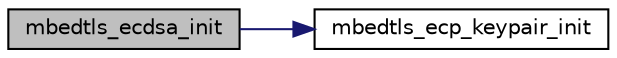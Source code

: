 digraph "mbedtls_ecdsa_init"
{
 // LATEX_PDF_SIZE
  edge [fontname="Helvetica",fontsize="10",labelfontname="Helvetica",labelfontsize="10"];
  node [fontname="Helvetica",fontsize="10",shape=record];
  rankdir="LR";
  Node1 [label="mbedtls_ecdsa_init",height=0.2,width=0.4,color="black", fillcolor="grey75", style="filled", fontcolor="black",tooltip="This function initializes an ECDSA context."];
  Node1 -> Node2 [color="midnightblue",fontsize="10",style="solid",fontname="Helvetica"];
  Node2 [label="mbedtls_ecp_keypair_init",height=0.2,width=0.4,color="black", fillcolor="white", style="filled",URL="$d4/d4d/ecp_8c.html#a770d9e33e938f2033fd3f77e6fa2a697",tooltip="This function initializes a key pair as an invalid one."];
}
